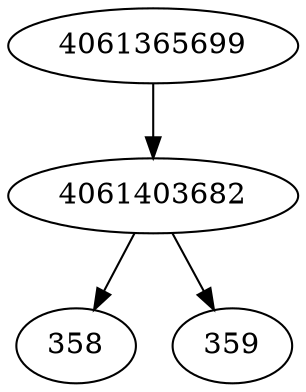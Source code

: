 strict digraph  {
4061403682;
4061365699;
358;
359;
4061403682 -> 358;
4061403682 -> 359;
4061365699 -> 4061403682;
}
